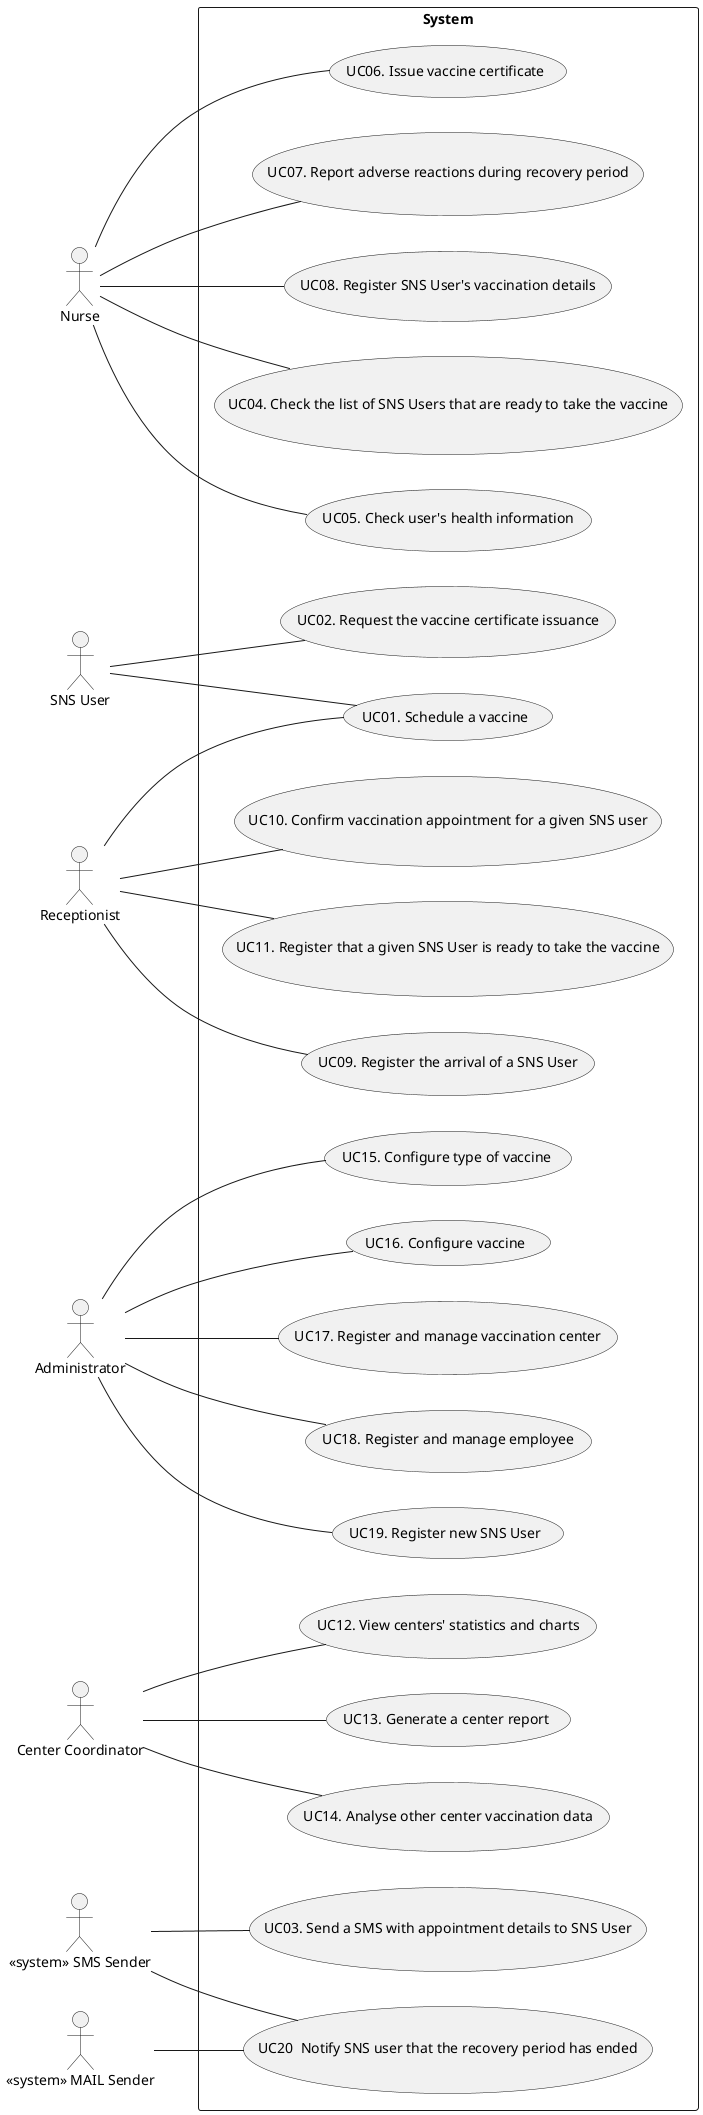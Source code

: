 @startuml UCD

left to right direction

actor "SNS User" as user
actor "Nurse" as nurse
actor "Receptionist" as recept
actor "Administrator" as admin
actor "Center Coordinator" as coordinator
actor "<< system >> SMS Sender" as dgs
actor "<< system >> MAIL Sender" as dgsMail

rectangle System {
  usecase "UC01. Schedule a vaccine" as UC01
  usecase "UC02. Request the vaccine certificate issuance" as UC02
  usecase "UC03. Send a SMS with appointment details to SNS User" as UC03
  usecase "UC04. Check the list of SNS Users that are ready to take the vaccine" as UC05
  usecase "UC05. Check user's health information" as UC06
  usecase "UC06. Issue vaccine certificate" as UC07
  usecase "UC07. Report adverse reactions during recovery period" as UC08
  usecase "UC08. Register SNS User's vaccination details" as UC09
  usecase "UC09. Register the arrival of a SNS User" as UC10
  usecase "UC10. Confirm vaccination appointment for a given SNS user" as UC11
  usecase "UC11. Register that a given SNS User is ready to take the vaccine" as UC12
  usecase "UC12. View centers' statistics and charts" as UC13
  usecase "UC13. Generate a center report" as UC14
  usecase "UC14. Analyse other center vaccination data" as UC15
  usecase "UC15. Configure type of vaccine" as UC16
  usecase "UC16. Configure vaccine" as UC17
  usecase "UC17. Register and manage vaccination center" as UC18
  usecase "UC18. Register and manage employee" as UC19
  usecase "UC19. Register new SNS User" as UC20
  usecase "UC20  Notify SNS user that the recovery period has ended" as UC21
}

user -- UC01
user -- UC02
dgs -- UC03
recept -- UC01
nurse -- UC05
nurse -- UC06
nurse -- UC07
nurse -- UC08
nurse -- UC09
recept -- UC10
recept -- UC11
recept -- UC12
coordinator -- UC13
coordinator -- UC14
coordinator -- UC15
admin -- UC16
admin -- UC17
admin -- UC18
admin -- UC19
admin -- UC20
dgs -- UC21
dgsMail -- UC21

@enduml
